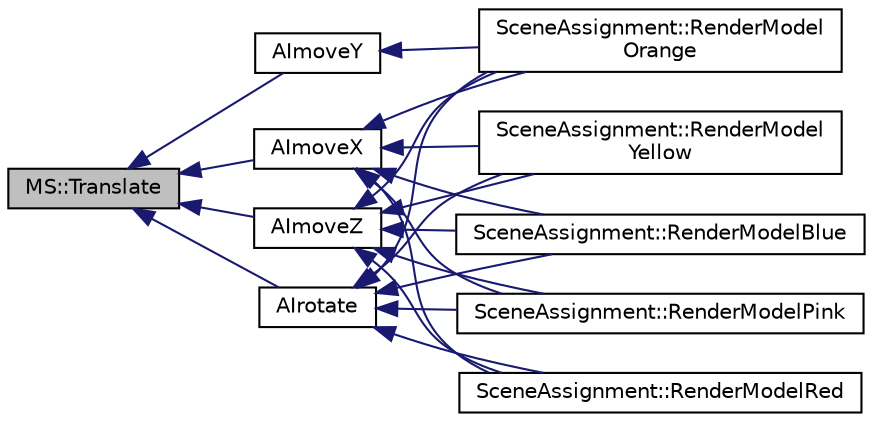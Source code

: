 digraph "MS::Translate"
{
  bgcolor="transparent";
  edge [fontname="Helvetica",fontsize="10",labelfontname="Helvetica",labelfontsize="10"];
  node [fontname="Helvetica",fontsize="10",shape=record];
  rankdir="LR";
  Node1 [label="MS::Translate",height=0.2,width=0.4,color="black", fillcolor="grey75", style="filled", fontcolor="black"];
  Node1 -> Node2 [dir="back",color="midnightblue",fontsize="10",style="solid",fontname="Helvetica"];
  Node2 [label="AImoveX",height=0.2,width=0.4,color="black",URL="$MoveAI_8h.html#af55a8b89546632ccc24333cd85497f56",tooltip="NPC movement across X-axis. "];
  Node2 -> Node3 [dir="back",color="midnightblue",fontsize="10",style="solid",fontname="Helvetica"];
  Node3 [label="SceneAssignment::RenderModelBlue",height=0.2,width=0.4,color="black",URL="$classSceneAssignment.html#abf585e5d1fdd2c8debd3fcf316e623bd",tooltip="Render the moving blue NPC /*. "];
  Node2 -> Node4 [dir="back",color="midnightblue",fontsize="10",style="solid",fontname="Helvetica"];
  Node4 [label="SceneAssignment::RenderModel\lOrange",height=0.2,width=0.4,color="black",URL="$classSceneAssignment.html#a45057482d3f7f1a8c707f0b295706064",tooltip="Render the moving orange NPC /*. "];
  Node2 -> Node5 [dir="back",color="midnightblue",fontsize="10",style="solid",fontname="Helvetica"];
  Node5 [label="SceneAssignment::RenderModelPink",height=0.2,width=0.4,color="black",URL="$classSceneAssignment.html#abd10780f623e97a68100b2ce5964463f",tooltip="Render the moving pink NPC /*. "];
  Node2 -> Node6 [dir="back",color="midnightblue",fontsize="10",style="solid",fontname="Helvetica"];
  Node6 [label="SceneAssignment::RenderModelRed",height=0.2,width=0.4,color="black",URL="$classSceneAssignment.html#a6758c42e3e4eb7876bb8dae868d9eff1",tooltip="Render the moving red NPC /*. "];
  Node2 -> Node7 [dir="back",color="midnightblue",fontsize="10",style="solid",fontname="Helvetica"];
  Node7 [label="SceneAssignment::RenderModel\lYellow",height=0.2,width=0.4,color="black",URL="$classSceneAssignment.html#a245b19fa2b4358859cae292397df3829",tooltip="Render the moving yellow NPC /*. "];
  Node1 -> Node8 [dir="back",color="midnightblue",fontsize="10",style="solid",fontname="Helvetica"];
  Node8 [label="AImoveY",height=0.2,width=0.4,color="black",URL="$MoveAI_8h.html#acb324d59146f8bee4cd2fe510905238d",tooltip="NPC movement across Y-axis. "];
  Node8 -> Node4 [dir="back",color="midnightblue",fontsize="10",style="solid",fontname="Helvetica"];
  Node1 -> Node9 [dir="back",color="midnightblue",fontsize="10",style="solid",fontname="Helvetica"];
  Node9 [label="AImoveZ",height=0.2,width=0.4,color="black",URL="$MoveAI_8h.html#a56c28ad094cfc89f9414922b934905c2",tooltip="NPC movement across Z-axis. "];
  Node9 -> Node3 [dir="back",color="midnightblue",fontsize="10",style="solid",fontname="Helvetica"];
  Node9 -> Node4 [dir="back",color="midnightblue",fontsize="10",style="solid",fontname="Helvetica"];
  Node9 -> Node5 [dir="back",color="midnightblue",fontsize="10",style="solid",fontname="Helvetica"];
  Node9 -> Node6 [dir="back",color="midnightblue",fontsize="10",style="solid",fontname="Helvetica"];
  Node9 -> Node7 [dir="back",color="midnightblue",fontsize="10",style="solid",fontname="Helvetica"];
  Node1 -> Node10 [dir="back",color="midnightblue",fontsize="10",style="solid",fontname="Helvetica"];
  Node10 [label="AIrotate",height=0.2,width=0.4,color="black",URL="$MoveAI_8h.html#a3b8b07f3903b4f7219487490ad9fa6d0",tooltip="Rotate NPC. "];
  Node10 -> Node3 [dir="back",color="midnightblue",fontsize="10",style="solid",fontname="Helvetica"];
  Node10 -> Node4 [dir="back",color="midnightblue",fontsize="10",style="solid",fontname="Helvetica"];
  Node10 -> Node5 [dir="back",color="midnightblue",fontsize="10",style="solid",fontname="Helvetica"];
  Node10 -> Node6 [dir="back",color="midnightblue",fontsize="10",style="solid",fontname="Helvetica"];
  Node10 -> Node7 [dir="back",color="midnightblue",fontsize="10",style="solid",fontname="Helvetica"];
}
